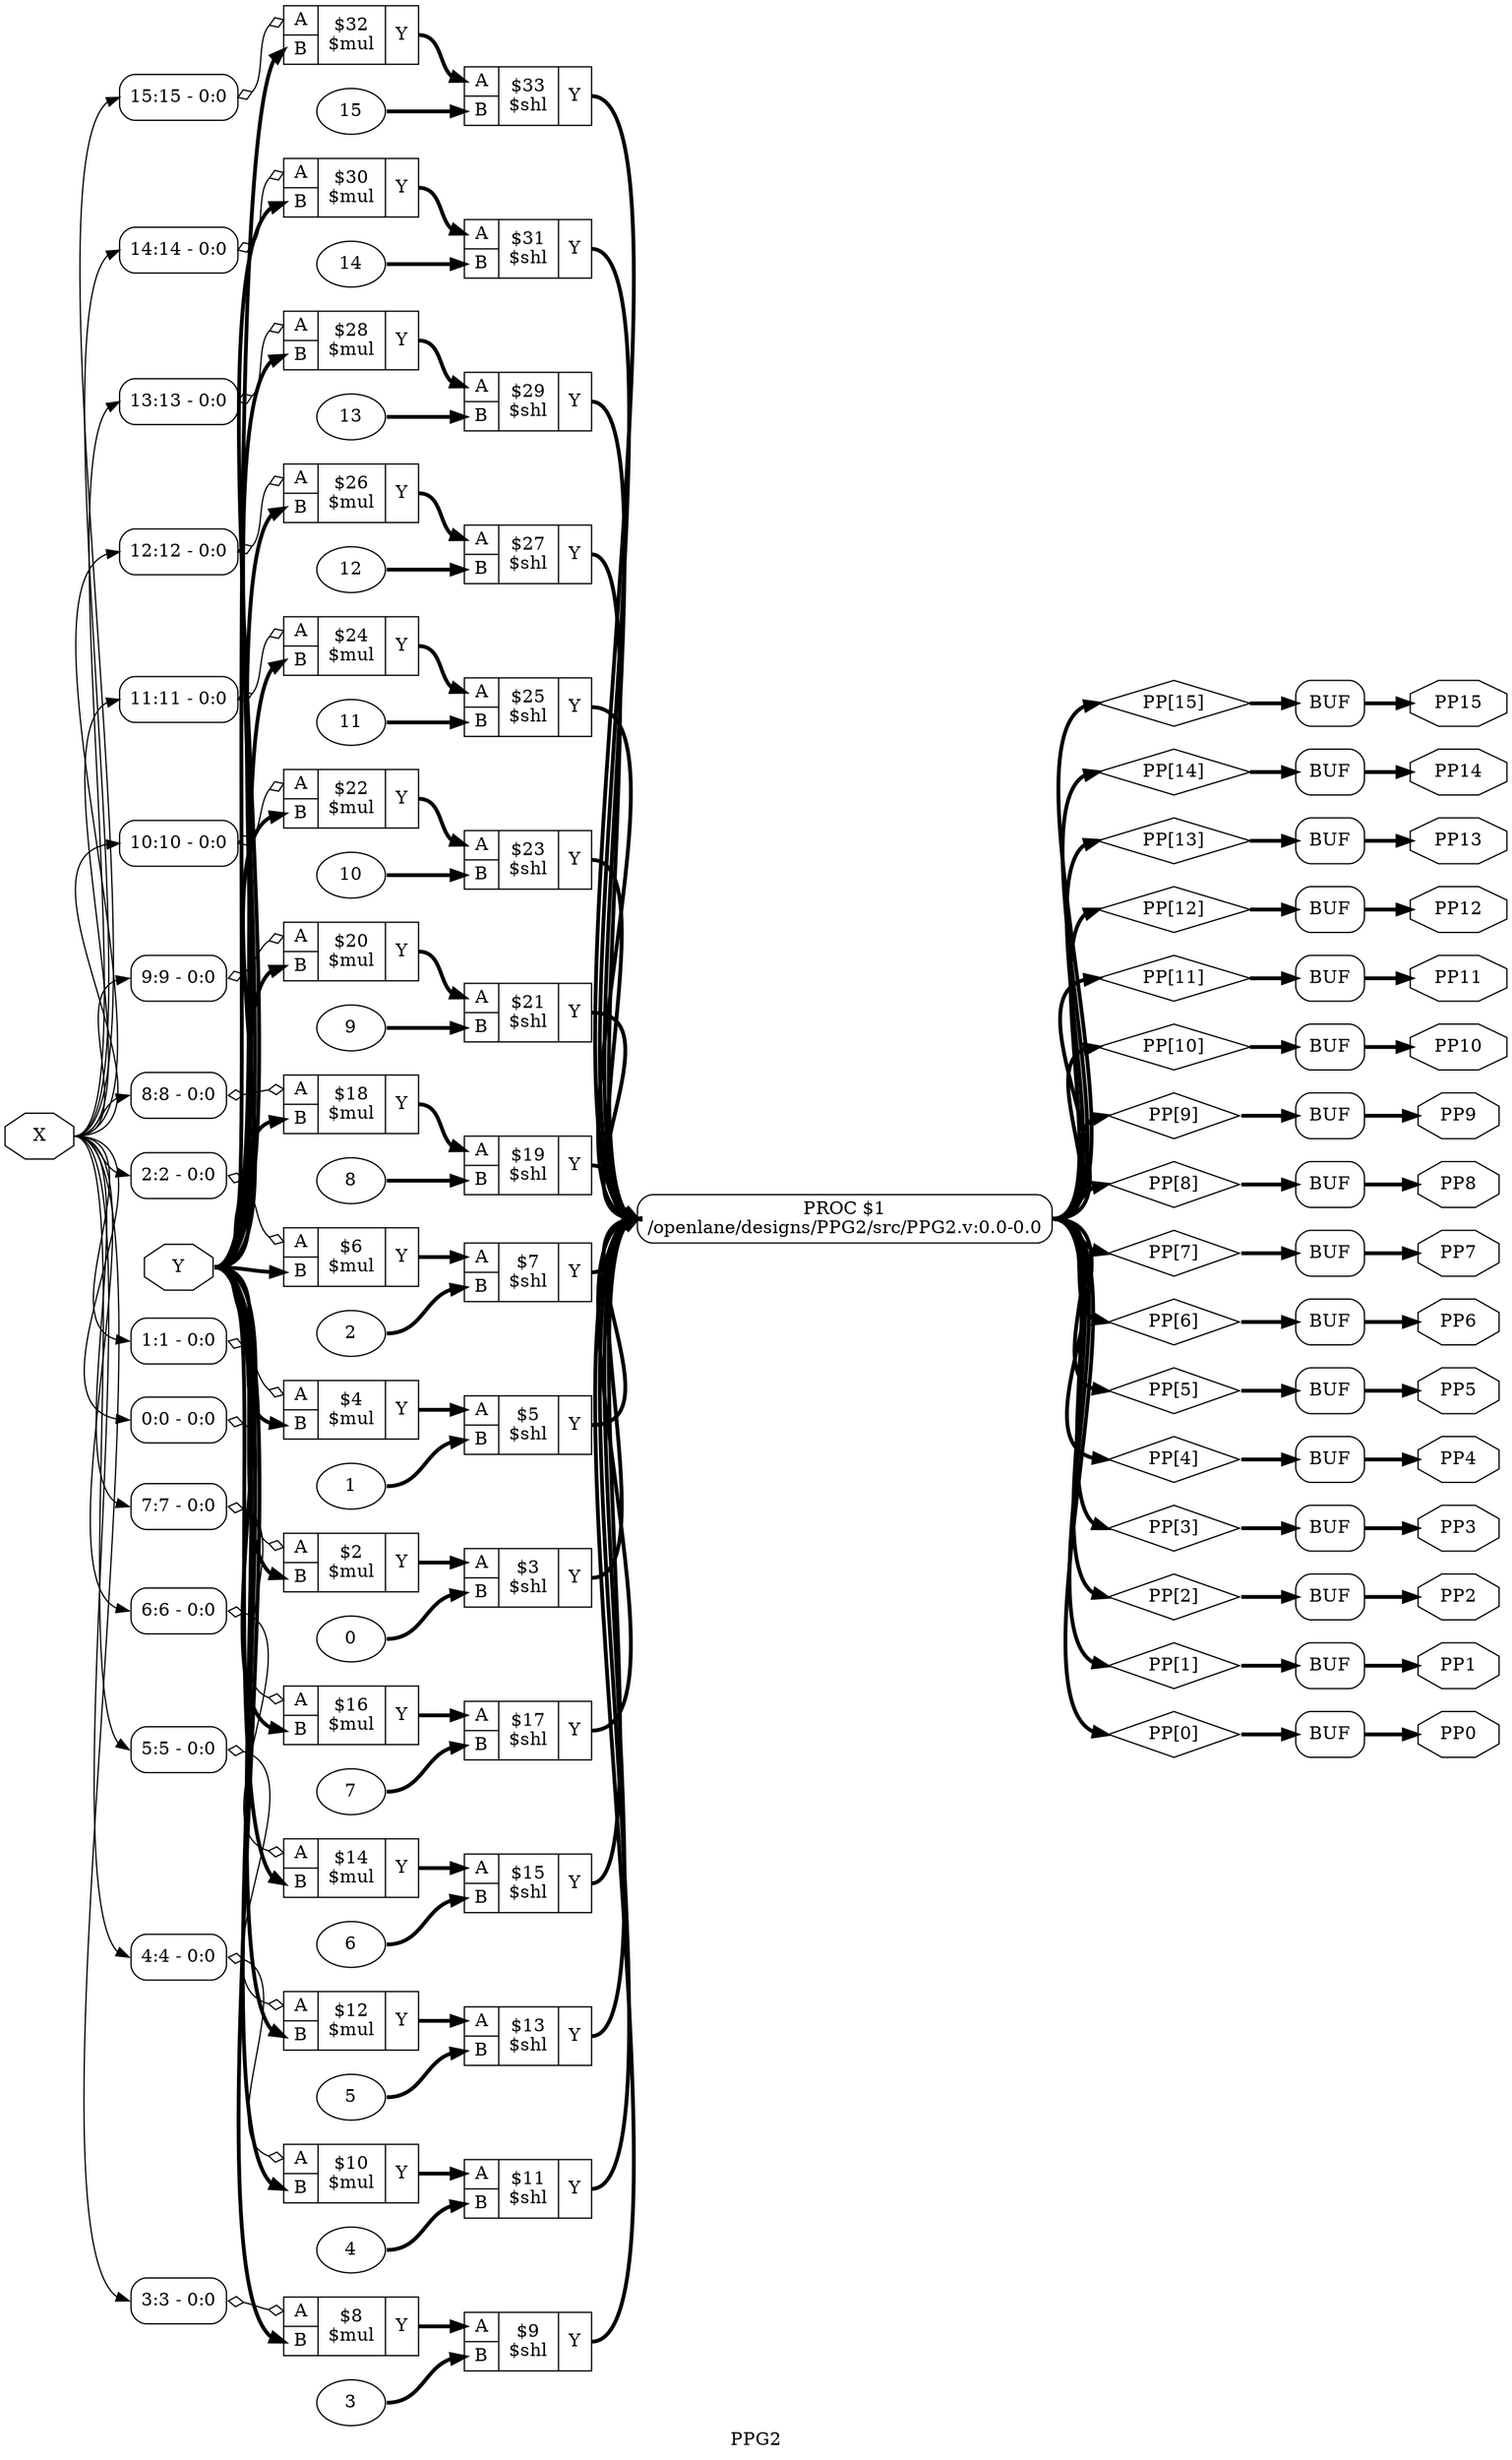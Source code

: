 digraph "PPG2" {
label="PPG2";
rankdir="LR";
remincross=true;
n49 [ shape=diamond, label="PP[15]", color="black", fontcolor="black" ];
n50 [ shape=diamond, label="PP[14]", color="black", fontcolor="black" ];
n51 [ shape=diamond, label="PP[13]", color="black", fontcolor="black" ];
n52 [ shape=diamond, label="PP[12]", color="black", fontcolor="black" ];
n53 [ shape=diamond, label="PP[11]", color="black", fontcolor="black" ];
n54 [ shape=diamond, label="PP[10]", color="black", fontcolor="black" ];
n55 [ shape=diamond, label="PP[9]", color="black", fontcolor="black" ];
n56 [ shape=diamond, label="PP[8]", color="black", fontcolor="black" ];
n57 [ shape=diamond, label="PP[7]", color="black", fontcolor="black" ];
n58 [ shape=diamond, label="PP[6]", color="black", fontcolor="black" ];
n59 [ shape=diamond, label="PP[5]", color="black", fontcolor="black" ];
n60 [ shape=diamond, label="PP[4]", color="black", fontcolor="black" ];
n61 [ shape=diamond, label="PP[3]", color="black", fontcolor="black" ];
n62 [ shape=diamond, label="PP[2]", color="black", fontcolor="black" ];
n63 [ shape=diamond, label="PP[1]", color="black", fontcolor="black" ];
n64 [ shape=diamond, label="PP[0]", color="black", fontcolor="black" ];
n65 [ shape=octagon, label="PP15", color="black", fontcolor="black" ];
n66 [ shape=octagon, label="PP14", color="black", fontcolor="black" ];
n67 [ shape=octagon, label="PP13", color="black", fontcolor="black" ];
n68 [ shape=octagon, label="PP12", color="black", fontcolor="black" ];
n69 [ shape=octagon, label="PP11", color="black", fontcolor="black" ];
n70 [ shape=octagon, label="PP10", color="black", fontcolor="black" ];
n71 [ shape=octagon, label="PP9", color="black", fontcolor="black" ];
n72 [ shape=octagon, label="PP8", color="black", fontcolor="black" ];
n73 [ shape=octagon, label="PP7", color="black", fontcolor="black" ];
n74 [ shape=octagon, label="PP6", color="black", fontcolor="black" ];
n75 [ shape=octagon, label="PP5", color="black", fontcolor="black" ];
n76 [ shape=octagon, label="PP4", color="black", fontcolor="black" ];
n77 [ shape=octagon, label="PP3", color="black", fontcolor="black" ];
n78 [ shape=octagon, label="PP2", color="black", fontcolor="black" ];
n79 [ shape=octagon, label="PP1", color="black", fontcolor="black" ];
n80 [ shape=octagon, label="PP0", color="black", fontcolor="black" ];
n81 [ shape=octagon, label="Y", color="black", fontcolor="black" ];
n82 [ shape=octagon, label="X", color="black", fontcolor="black" ];
v0 [ label="15" ];
c85 [ shape=record, label="{{<p83> A|<p84> B}|$33\n$shl|{<p81> Y}}" ];
c86 [ shape=record, label="{{<p83> A|<p84> B}|$32\n$mul|{<p81> Y}}" ];
x1 [ shape=record, style=rounded, label="<s0> 15:15 - 0:0 " ];
x1:e -> c86:p83:w [arrowhead=odiamond, arrowtail=odiamond, dir=both, color="black", label=""];
v2 [ label="14" ];
c87 [ shape=record, label="{{<p83> A|<p84> B}|$31\n$shl|{<p81> Y}}" ];
c88 [ shape=record, label="{{<p83> A|<p84> B}|$30\n$mul|{<p81> Y}}" ];
x3 [ shape=record, style=rounded, label="<s0> 14:14 - 0:0 " ];
x3:e -> c88:p83:w [arrowhead=odiamond, arrowtail=odiamond, dir=both, color="black", label=""];
v4 [ label="13" ];
c89 [ shape=record, label="{{<p83> A|<p84> B}|$29\n$shl|{<p81> Y}}" ];
c90 [ shape=record, label="{{<p83> A|<p84> B}|$28\n$mul|{<p81> Y}}" ];
x5 [ shape=record, style=rounded, label="<s0> 13:13 - 0:0 " ];
x5:e -> c90:p83:w [arrowhead=odiamond, arrowtail=odiamond, dir=both, color="black", label=""];
v6 [ label="12" ];
c91 [ shape=record, label="{{<p83> A|<p84> B}|$27\n$shl|{<p81> Y}}" ];
c92 [ shape=record, label="{{<p83> A|<p84> B}|$26\n$mul|{<p81> Y}}" ];
x7 [ shape=record, style=rounded, label="<s0> 12:12 - 0:0 " ];
x7:e -> c92:p83:w [arrowhead=odiamond, arrowtail=odiamond, dir=both, color="black", label=""];
v8 [ label="11" ];
c93 [ shape=record, label="{{<p83> A|<p84> B}|$25\n$shl|{<p81> Y}}" ];
c94 [ shape=record, label="{{<p83> A|<p84> B}|$24\n$mul|{<p81> Y}}" ];
x9 [ shape=record, style=rounded, label="<s0> 11:11 - 0:0 " ];
x9:e -> c94:p83:w [arrowhead=odiamond, arrowtail=odiamond, dir=both, color="black", label=""];
v10 [ label="10" ];
c95 [ shape=record, label="{{<p83> A|<p84> B}|$23\n$shl|{<p81> Y}}" ];
c96 [ shape=record, label="{{<p83> A|<p84> B}|$22\n$mul|{<p81> Y}}" ];
x11 [ shape=record, style=rounded, label="<s0> 10:10 - 0:0 " ];
x11:e -> c96:p83:w [arrowhead=odiamond, arrowtail=odiamond, dir=both, color="black", label=""];
v12 [ label="9" ];
c97 [ shape=record, label="{{<p83> A|<p84> B}|$21\n$shl|{<p81> Y}}" ];
c98 [ shape=record, label="{{<p83> A|<p84> B}|$20\n$mul|{<p81> Y}}" ];
x13 [ shape=record, style=rounded, label="<s0> 9:9 - 0:0 " ];
x13:e -> c98:p83:w [arrowhead=odiamond, arrowtail=odiamond, dir=both, color="black", label=""];
v14 [ label="8" ];
c99 [ shape=record, label="{{<p83> A|<p84> B}|$19\n$shl|{<p81> Y}}" ];
c100 [ shape=record, label="{{<p83> A|<p84> B}|$18\n$mul|{<p81> Y}}" ];
x15 [ shape=record, style=rounded, label="<s0> 8:8 - 0:0 " ];
x15:e -> c100:p83:w [arrowhead=odiamond, arrowtail=odiamond, dir=both, color="black", label=""];
v16 [ label="7" ];
c101 [ shape=record, label="{{<p83> A|<p84> B}|$17\n$shl|{<p81> Y}}" ];
c102 [ shape=record, label="{{<p83> A|<p84> B}|$16\n$mul|{<p81> Y}}" ];
x17 [ shape=record, style=rounded, label="<s0> 7:7 - 0:0 " ];
x17:e -> c102:p83:w [arrowhead=odiamond, arrowtail=odiamond, dir=both, color="black", label=""];
v18 [ label="6" ];
c103 [ shape=record, label="{{<p83> A|<p84> B}|$15\n$shl|{<p81> Y}}" ];
c104 [ shape=record, label="{{<p83> A|<p84> B}|$14\n$mul|{<p81> Y}}" ];
x19 [ shape=record, style=rounded, label="<s0> 6:6 - 0:0 " ];
x19:e -> c104:p83:w [arrowhead=odiamond, arrowtail=odiamond, dir=both, color="black", label=""];
v20 [ label="5" ];
c105 [ shape=record, label="{{<p83> A|<p84> B}|$13\n$shl|{<p81> Y}}" ];
c106 [ shape=record, label="{{<p83> A|<p84> B}|$12\n$mul|{<p81> Y}}" ];
x21 [ shape=record, style=rounded, label="<s0> 5:5 - 0:0 " ];
x21:e -> c106:p83:w [arrowhead=odiamond, arrowtail=odiamond, dir=both, color="black", label=""];
v22 [ label="4" ];
c107 [ shape=record, label="{{<p83> A|<p84> B}|$11\n$shl|{<p81> Y}}" ];
c108 [ shape=record, label="{{<p83> A|<p84> B}|$10\n$mul|{<p81> Y}}" ];
x23 [ shape=record, style=rounded, label="<s0> 4:4 - 0:0 " ];
x23:e -> c108:p83:w [arrowhead=odiamond, arrowtail=odiamond, dir=both, color="black", label=""];
v24 [ label="3" ];
c109 [ shape=record, label="{{<p83> A|<p84> B}|$9\n$shl|{<p81> Y}}" ];
c110 [ shape=record, label="{{<p83> A|<p84> B}|$8\n$mul|{<p81> Y}}" ];
x25 [ shape=record, style=rounded, label="<s0> 3:3 - 0:0 " ];
x25:e -> c110:p83:w [arrowhead=odiamond, arrowtail=odiamond, dir=both, color="black", label=""];
v26 [ label="2" ];
c111 [ shape=record, label="{{<p83> A|<p84> B}|$7\n$shl|{<p81> Y}}" ];
c112 [ shape=record, label="{{<p83> A|<p84> B}|$6\n$mul|{<p81> Y}}" ];
x27 [ shape=record, style=rounded, label="<s0> 2:2 - 0:0 " ];
x27:e -> c112:p83:w [arrowhead=odiamond, arrowtail=odiamond, dir=both, color="black", label=""];
v28 [ label="1" ];
c113 [ shape=record, label="{{<p83> A|<p84> B}|$5\n$shl|{<p81> Y}}" ];
c114 [ shape=record, label="{{<p83> A|<p84> B}|$4\n$mul|{<p81> Y}}" ];
x29 [ shape=record, style=rounded, label="<s0> 1:1 - 0:0 " ];
x29:e -> c114:p83:w [arrowhead=odiamond, arrowtail=odiamond, dir=both, color="black", label=""];
v30 [ label="0" ];
c115 [ shape=record, label="{{<p83> A|<p84> B}|$3\n$shl|{<p81> Y}}" ];
c116 [ shape=record, label="{{<p83> A|<p84> B}|$2\n$mul|{<p81> Y}}" ];
x31 [ shape=record, style=rounded, label="<s0> 0:0 - 0:0 " ];
x31:e -> c116:p83:w [arrowhead=odiamond, arrowtail=odiamond, dir=both, color="black", label=""];
p32 [shape=box, style=rounded, label="PROC $1\n/openlane/designs/PPG2/src/PPG2.v:0.0-0.0"];
x33 [shape=box, style=rounded, label="BUF"];
x34 [shape=box, style=rounded, label="BUF"];
x35 [shape=box, style=rounded, label="BUF"];
x36 [shape=box, style=rounded, label="BUF"];
x37 [shape=box, style=rounded, label="BUF"];
x38 [shape=box, style=rounded, label="BUF"];
x39 [shape=box, style=rounded, label="BUF"];
x40 [shape=box, style=rounded, label="BUF"];
x41 [shape=box, style=rounded, label="BUF"];
x42 [shape=box, style=rounded, label="BUF"];
x43 [shape=box, style=rounded, label="BUF"];
x44 [shape=box, style=rounded, label="BUF"];
x45 [shape=box, style=rounded, label="BUF"];
x46 [shape=box, style=rounded, label="BUF"];
x47 [shape=box, style=rounded, label="BUF"];
x48 [shape=box, style=rounded, label="BUF"];
c85:p81:e -> p32:w [color="black", style="setlinewidth(3)", label=""];
c94:p81:e -> c93:p83:w [color="black", style="setlinewidth(3)", label=""];
c95:p81:e -> p32:w [color="black", style="setlinewidth(3)", label=""];
c96:p81:e -> c95:p83:w [color="black", style="setlinewidth(3)", label=""];
c97:p81:e -> p32:w [color="black", style="setlinewidth(3)", label=""];
c98:p81:e -> c97:p83:w [color="black", style="setlinewidth(3)", label=""];
c99:p81:e -> p32:w [color="black", style="setlinewidth(3)", label=""];
c100:p81:e -> c99:p83:w [color="black", style="setlinewidth(3)", label=""];
c101:p81:e -> p32:w [color="black", style="setlinewidth(3)", label=""];
c102:p81:e -> c101:p83:w [color="black", style="setlinewidth(3)", label=""];
c103:p81:e -> p32:w [color="black", style="setlinewidth(3)", label=""];
c86:p81:e -> c85:p83:w [color="black", style="setlinewidth(3)", label=""];
c104:p81:e -> c103:p83:w [color="black", style="setlinewidth(3)", label=""];
c105:p81:e -> p32:w [color="black", style="setlinewidth(3)", label=""];
c106:p81:e -> c105:p83:w [color="black", style="setlinewidth(3)", label=""];
c107:p81:e -> p32:w [color="black", style="setlinewidth(3)", label=""];
c108:p81:e -> c107:p83:w [color="black", style="setlinewidth(3)", label=""];
c109:p81:e -> p32:w [color="black", style="setlinewidth(3)", label=""];
c110:p81:e -> c109:p83:w [color="black", style="setlinewidth(3)", label=""];
c111:p81:e -> p32:w [color="black", style="setlinewidth(3)", label=""];
c112:p81:e -> c111:p83:w [color="black", style="setlinewidth(3)", label=""];
c113:p81:e -> p32:w [color="black", style="setlinewidth(3)", label=""];
c87:p81:e -> p32:w [color="black", style="setlinewidth(3)", label=""];
c114:p81:e -> c113:p83:w [color="black", style="setlinewidth(3)", label=""];
c115:p81:e -> p32:w [color="black", style="setlinewidth(3)", label=""];
c116:p81:e -> c115:p83:w [color="black", style="setlinewidth(3)", label=""];
c88:p81:e -> c87:p83:w [color="black", style="setlinewidth(3)", label=""];
p32:e -> n49:w [color="black", style="setlinewidth(3)", label=""];
n49:e -> x48:w:w [color="black", style="setlinewidth(3)", label=""];
c89:p81:e -> p32:w [color="black", style="setlinewidth(3)", label=""];
p32:e -> n50:w [color="black", style="setlinewidth(3)", label=""];
n50:e -> x47:w:w [color="black", style="setlinewidth(3)", label=""];
p32:e -> n51:w [color="black", style="setlinewidth(3)", label=""];
n51:e -> x46:w:w [color="black", style="setlinewidth(3)", label=""];
p32:e -> n52:w [color="black", style="setlinewidth(3)", label=""];
n52:e -> x45:w:w [color="black", style="setlinewidth(3)", label=""];
p32:e -> n53:w [color="black", style="setlinewidth(3)", label=""];
n53:e -> x44:w:w [color="black", style="setlinewidth(3)", label=""];
p32:e -> n54:w [color="black", style="setlinewidth(3)", label=""];
n54:e -> x43:w:w [color="black", style="setlinewidth(3)", label=""];
p32:e -> n55:w [color="black", style="setlinewidth(3)", label=""];
n55:e -> x42:w:w [color="black", style="setlinewidth(3)", label=""];
p32:e -> n56:w [color="black", style="setlinewidth(3)", label=""];
n56:e -> x41:w:w [color="black", style="setlinewidth(3)", label=""];
p32:e -> n57:w [color="black", style="setlinewidth(3)", label=""];
n57:e -> x40:w:w [color="black", style="setlinewidth(3)", label=""];
p32:e -> n58:w [color="black", style="setlinewidth(3)", label=""];
n58:e -> x39:w:w [color="black", style="setlinewidth(3)", label=""];
p32:e -> n59:w [color="black", style="setlinewidth(3)", label=""];
n59:e -> x38:w:w [color="black", style="setlinewidth(3)", label=""];
c90:p81:e -> c89:p83:w [color="black", style="setlinewidth(3)", label=""];
p32:e -> n60:w [color="black", style="setlinewidth(3)", label=""];
n60:e -> x37:w:w [color="black", style="setlinewidth(3)", label=""];
p32:e -> n61:w [color="black", style="setlinewidth(3)", label=""];
n61:e -> x36:w:w [color="black", style="setlinewidth(3)", label=""];
p32:e -> n62:w [color="black", style="setlinewidth(3)", label=""];
n62:e -> x35:w:w [color="black", style="setlinewidth(3)", label=""];
p32:e -> n63:w [color="black", style="setlinewidth(3)", label=""];
n63:e -> x34:w:w [color="black", style="setlinewidth(3)", label=""];
p32:e -> n64:w [color="black", style="setlinewidth(3)", label=""];
n64:e -> x33:w:w [color="black", style="setlinewidth(3)", label=""];
x48:e:e -> n65:w [color="black", style="setlinewidth(3)", label=""];
x47:e:e -> n66:w [color="black", style="setlinewidth(3)", label=""];
x46:e:e -> n67:w [color="black", style="setlinewidth(3)", label=""];
x45:e:e -> n68:w [color="black", style="setlinewidth(3)", label=""];
x44:e:e -> n69:w [color="black", style="setlinewidth(3)", label=""];
c91:p81:e -> p32:w [color="black", style="setlinewidth(3)", label=""];
x43:e:e -> n70:w [color="black", style="setlinewidth(3)", label=""];
x42:e:e -> n71:w [color="black", style="setlinewidth(3)", label=""];
x41:e:e -> n72:w [color="black", style="setlinewidth(3)", label=""];
x40:e:e -> n73:w [color="black", style="setlinewidth(3)", label=""];
x39:e:e -> n74:w [color="black", style="setlinewidth(3)", label=""];
x38:e:e -> n75:w [color="black", style="setlinewidth(3)", label=""];
x37:e:e -> n76:w [color="black", style="setlinewidth(3)", label=""];
x36:e:e -> n77:w [color="black", style="setlinewidth(3)", label=""];
x35:e:e -> n78:w [color="black", style="setlinewidth(3)", label=""];
x34:e:e -> n79:w [color="black", style="setlinewidth(3)", label=""];
c92:p81:e -> c91:p83:w [color="black", style="setlinewidth(3)", label=""];
x33:e:e -> n80:w [color="black", style="setlinewidth(3)", label=""];
n81:e -> c100:p84:w [color="black", style="setlinewidth(3)", label=""];
n81:e -> c102:p84:w [color="black", style="setlinewidth(3)", label=""];
n81:e -> c104:p84:w [color="black", style="setlinewidth(3)", label=""];
n81:e -> c106:p84:w [color="black", style="setlinewidth(3)", label=""];
n81:e -> c108:p84:w [color="black", style="setlinewidth(3)", label=""];
n81:e -> c110:p84:w [color="black", style="setlinewidth(3)", label=""];
n81:e -> c112:p84:w [color="black", style="setlinewidth(3)", label=""];
n81:e -> c114:p84:w [color="black", style="setlinewidth(3)", label=""];
n81:e -> c116:p84:w [color="black", style="setlinewidth(3)", label=""];
n81:e -> c86:p84:w [color="black", style="setlinewidth(3)", label=""];
n81:e -> c88:p84:w [color="black", style="setlinewidth(3)", label=""];
n81:e -> c90:p84:w [color="black", style="setlinewidth(3)", label=""];
n81:e -> c92:p84:w [color="black", style="setlinewidth(3)", label=""];
n81:e -> c94:p84:w [color="black", style="setlinewidth(3)", label=""];
n81:e -> c96:p84:w [color="black", style="setlinewidth(3)", label=""];
n81:e -> c98:p84:w [color="black", style="setlinewidth(3)", label=""];
n82:e -> x11:s0:w [color="black", label=""];
n82:e -> x13:s0:w [color="black", label=""];
n82:e -> x15:s0:w [color="black", label=""];
n82:e -> x17:s0:w [color="black", label=""];
n82:e -> x19:s0:w [color="black", label=""];
n82:e -> x1:s0:w [color="black", label=""];
n82:e -> x21:s0:w [color="black", label=""];
n82:e -> x23:s0:w [color="black", label=""];
n82:e -> x25:s0:w [color="black", label=""];
n82:e -> x27:s0:w [color="black", label=""];
n82:e -> x29:s0:w [color="black", label=""];
n82:e -> x31:s0:w [color="black", label=""];
n82:e -> x3:s0:w [color="black", label=""];
n82:e -> x5:s0:w [color="black", label=""];
n82:e -> x7:s0:w [color="black", label=""];
n82:e -> x9:s0:w [color="black", label=""];
c93:p81:e -> p32:w [color="black", style="setlinewidth(3)", label=""];
v0:e -> c85:p84:w [color="black", style="setlinewidth(3)", label=""];
v10:e -> c95:p84:w [color="black", style="setlinewidth(3)", label=""];
v12:e -> c97:p84:w [color="black", style="setlinewidth(3)", label=""];
v14:e -> c99:p84:w [color="black", style="setlinewidth(3)", label=""];
v16:e -> c101:p84:w [color="black", style="setlinewidth(3)", label=""];
v18:e -> c103:p84:w [color="black", style="setlinewidth(3)", label=""];
v2:e -> c87:p84:w [color="black", style="setlinewidth(3)", label=""];
v20:e -> c105:p84:w [color="black", style="setlinewidth(3)", label=""];
v22:e -> c107:p84:w [color="black", style="setlinewidth(3)", label=""];
v24:e -> c109:p84:w [color="black", style="setlinewidth(3)", label=""];
v26:e -> c111:p84:w [color="black", style="setlinewidth(3)", label=""];
v28:e -> c113:p84:w [color="black", style="setlinewidth(3)", label=""];
v30:e -> c115:p84:w [color="black", style="setlinewidth(3)", label=""];
v4:e -> c89:p84:w [color="black", style="setlinewidth(3)", label=""];
v6:e -> c91:p84:w [color="black", style="setlinewidth(3)", label=""];
v8:e -> c93:p84:w [color="black", style="setlinewidth(3)", label=""];
}
